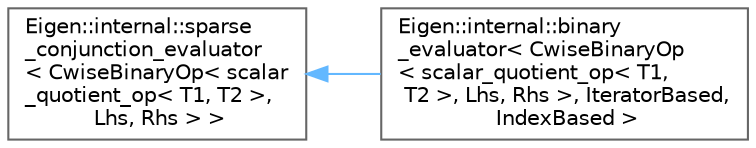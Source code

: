 digraph "类继承关系图"
{
 // LATEX_PDF_SIZE
  bgcolor="transparent";
  edge [fontname=Helvetica,fontsize=10,labelfontname=Helvetica,labelfontsize=10];
  node [fontname=Helvetica,fontsize=10,shape=box,height=0.2,width=0.4];
  rankdir="LR";
  Node0 [id="Node000000",label="Eigen::internal::sparse\l_conjunction_evaluator\l\< CwiseBinaryOp\< scalar\l_quotient_op\< T1, T2 \>,\l Lhs, Rhs \> \>",height=0.2,width=0.4,color="grey40", fillcolor="white", style="filled",URL="$struct_eigen_1_1internal_1_1sparse__conjunction__evaluator.html",tooltip=" "];
  Node0 -> Node1 [id="edge4362_Node000000_Node000001",dir="back",color="steelblue1",style="solid",tooltip=" "];
  Node1 [id="Node000001",label="Eigen::internal::binary\l_evaluator\< CwiseBinaryOp\l\< scalar_quotient_op\< T1,\l T2 \>, Lhs, Rhs \>, IteratorBased,\l IndexBased \>",height=0.2,width=0.4,color="grey40", fillcolor="white", style="filled",URL="$struct_eigen_1_1internal_1_1binary__evaluator_3_01_cwise_binary_op_3_01scalar__quotient__op_3_0128fd42b06614e5f165ed5bc517363d65.html",tooltip=" "];
}
